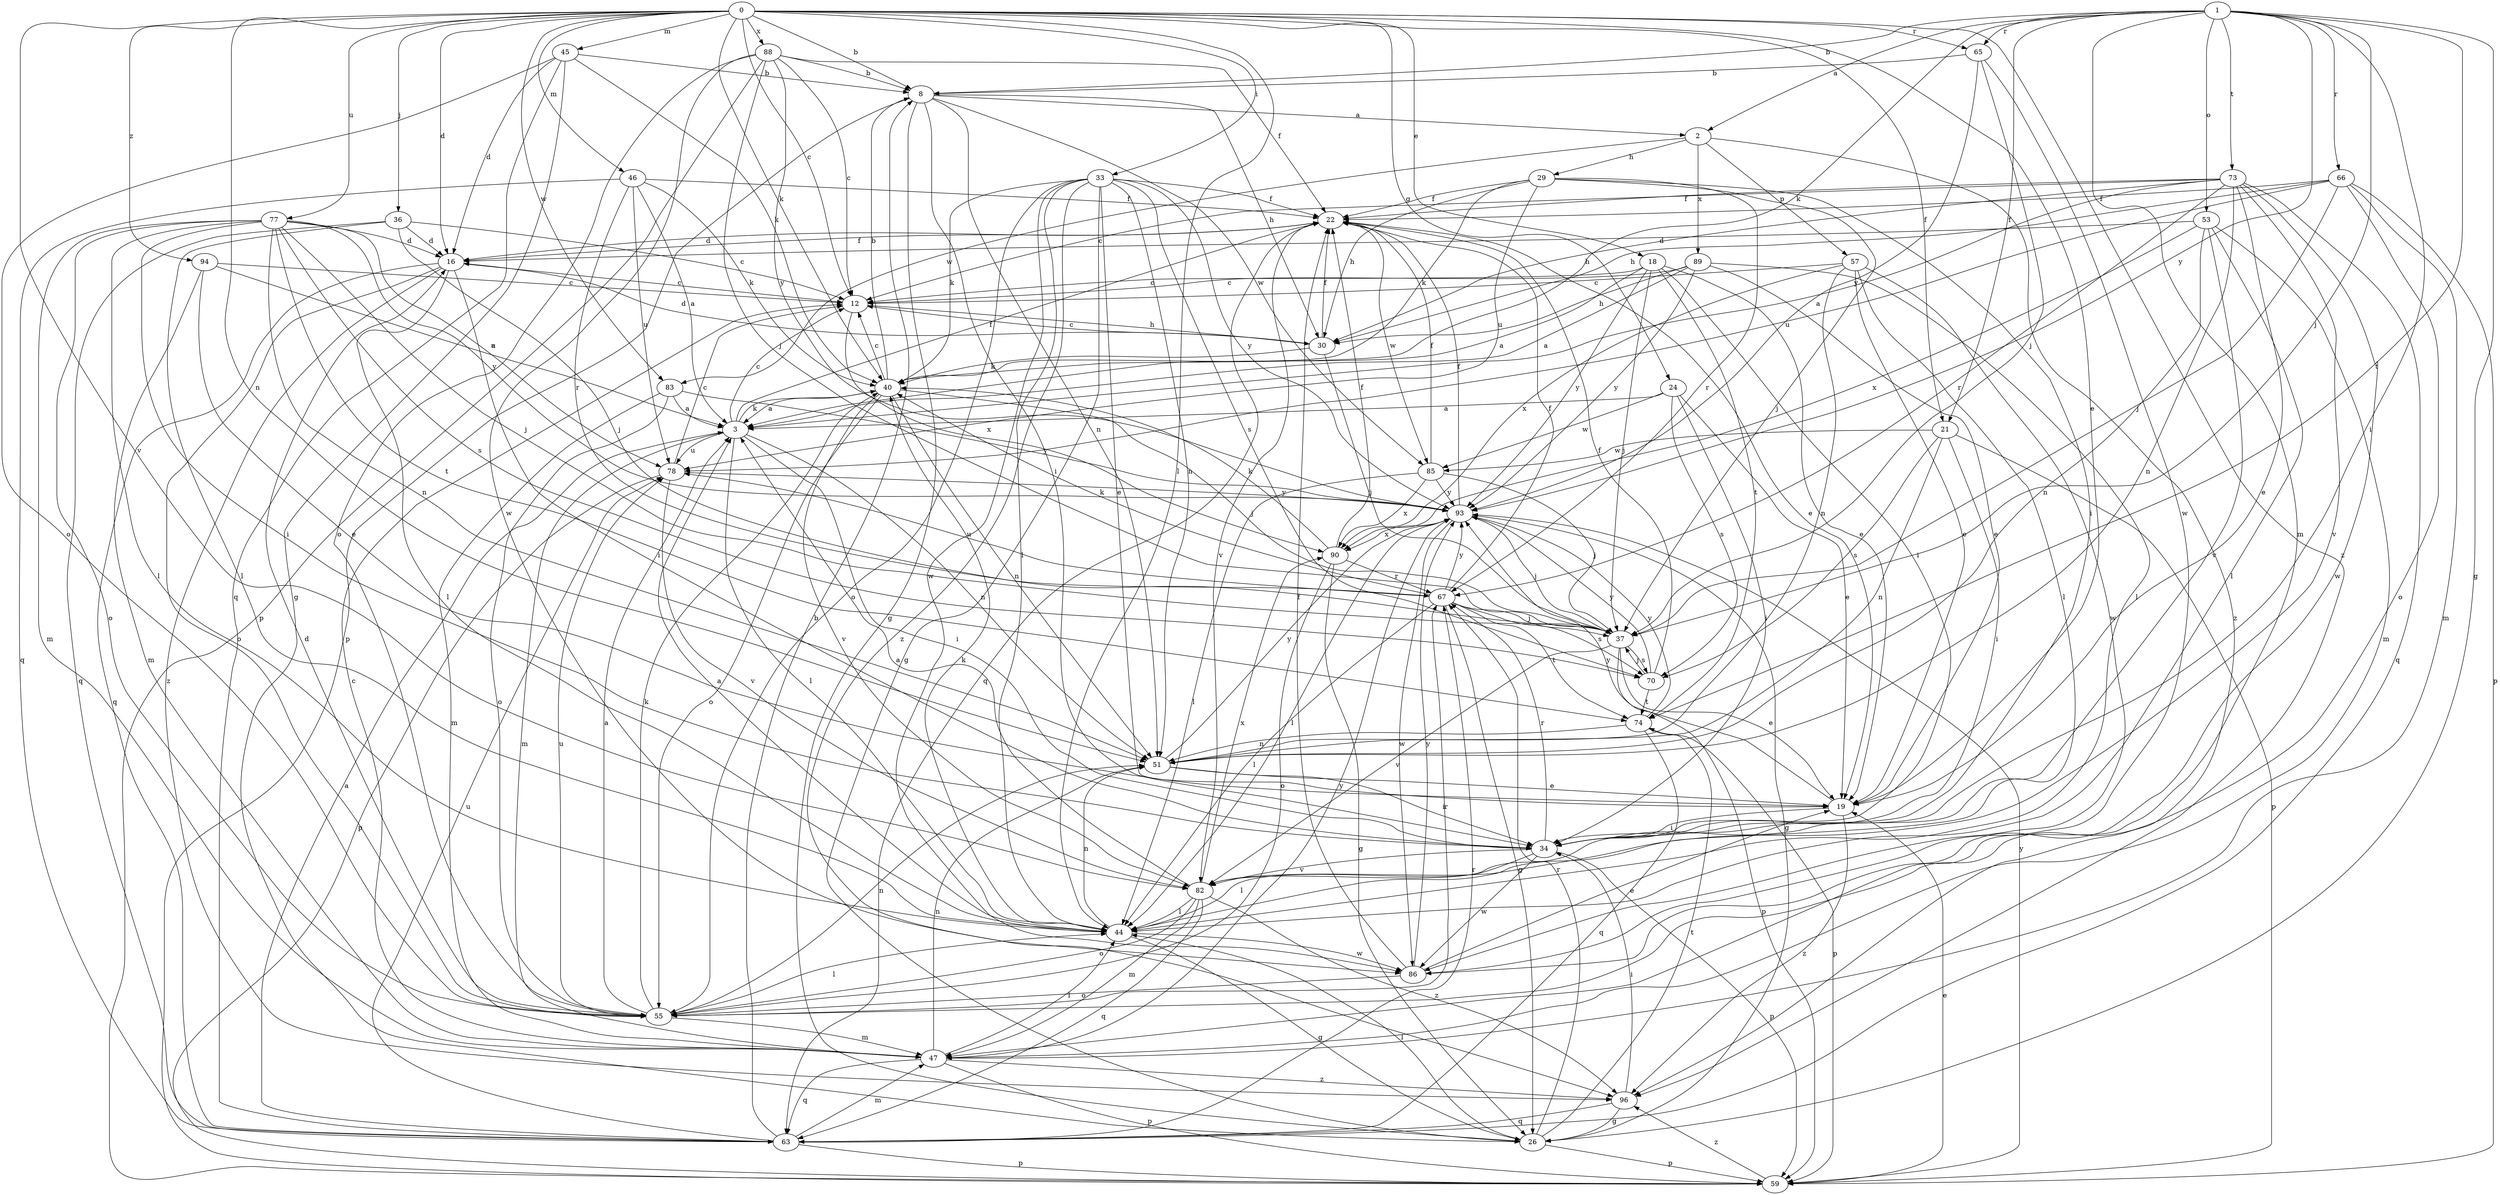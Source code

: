 strict digraph  {
0;
1;
2;
3;
8;
12;
16;
18;
19;
21;
22;
24;
26;
29;
30;
33;
34;
36;
37;
40;
44;
45;
46;
47;
51;
53;
55;
57;
59;
63;
65;
66;
67;
70;
73;
74;
77;
78;
82;
83;
85;
86;
88;
89;
90;
93;
94;
96;
0 -> 8  [label=b];
0 -> 12  [label=c];
0 -> 16  [label=d];
0 -> 18  [label=e];
0 -> 19  [label=e];
0 -> 21  [label=f];
0 -> 24  [label=g];
0 -> 33  [label=i];
0 -> 36  [label=j];
0 -> 40  [label=k];
0 -> 44  [label=l];
0 -> 45  [label=m];
0 -> 46  [label=m];
0 -> 51  [label=n];
0 -> 65  [label=r];
0 -> 77  [label=u];
0 -> 82  [label=v];
0 -> 83  [label=w];
0 -> 88  [label=x];
0 -> 94  [label=z];
0 -> 96  [label=z];
1 -> 2  [label=a];
1 -> 8  [label=b];
1 -> 21  [label=f];
1 -> 26  [label=g];
1 -> 34  [label=i];
1 -> 37  [label=j];
1 -> 40  [label=k];
1 -> 47  [label=m];
1 -> 53  [label=o];
1 -> 65  [label=r];
1 -> 66  [label=r];
1 -> 73  [label=t];
1 -> 74  [label=t];
1 -> 93  [label=y];
2 -> 29  [label=h];
2 -> 57  [label=p];
2 -> 83  [label=w];
2 -> 89  [label=x];
2 -> 96  [label=z];
3 -> 12  [label=c];
3 -> 22  [label=f];
3 -> 34  [label=i];
3 -> 40  [label=k];
3 -> 44  [label=l];
3 -> 47  [label=m];
3 -> 51  [label=n];
3 -> 78  [label=u];
8 -> 2  [label=a];
8 -> 26  [label=g];
8 -> 30  [label=h];
8 -> 34  [label=i];
8 -> 51  [label=n];
8 -> 59  [label=p];
8 -> 85  [label=w];
12 -> 30  [label=h];
12 -> 90  [label=x];
16 -> 12  [label=c];
16 -> 22  [label=f];
16 -> 34  [label=i];
16 -> 44  [label=l];
16 -> 55  [label=o];
16 -> 63  [label=q];
16 -> 96  [label=z];
18 -> 3  [label=a];
18 -> 12  [label=c];
18 -> 19  [label=e];
18 -> 34  [label=i];
18 -> 37  [label=j];
18 -> 74  [label=t];
18 -> 93  [label=y];
19 -> 34  [label=i];
19 -> 93  [label=y];
19 -> 96  [label=z];
21 -> 34  [label=i];
21 -> 51  [label=n];
21 -> 59  [label=p];
21 -> 70  [label=s];
21 -> 85  [label=w];
22 -> 16  [label=d];
22 -> 19  [label=e];
22 -> 63  [label=q];
22 -> 82  [label=v];
22 -> 85  [label=w];
24 -> 3  [label=a];
24 -> 19  [label=e];
24 -> 34  [label=i];
24 -> 70  [label=s];
24 -> 85  [label=w];
26 -> 44  [label=l];
26 -> 59  [label=p];
26 -> 67  [label=r];
26 -> 74  [label=t];
29 -> 22  [label=f];
29 -> 30  [label=h];
29 -> 34  [label=i];
29 -> 37  [label=j];
29 -> 40  [label=k];
29 -> 67  [label=r];
29 -> 78  [label=u];
30 -> 12  [label=c];
30 -> 16  [label=d];
30 -> 22  [label=f];
30 -> 37  [label=j];
30 -> 40  [label=k];
33 -> 19  [label=e];
33 -> 22  [label=f];
33 -> 26  [label=g];
33 -> 40  [label=k];
33 -> 44  [label=l];
33 -> 51  [label=n];
33 -> 55  [label=o];
33 -> 70  [label=s];
33 -> 86  [label=w];
33 -> 93  [label=y];
33 -> 96  [label=z];
34 -> 44  [label=l];
34 -> 59  [label=p];
34 -> 67  [label=r];
34 -> 82  [label=v];
34 -> 86  [label=w];
36 -> 12  [label=c];
36 -> 16  [label=d];
36 -> 37  [label=j];
36 -> 44  [label=l];
36 -> 63  [label=q];
37 -> 19  [label=e];
37 -> 59  [label=p];
37 -> 70  [label=s];
37 -> 82  [label=v];
40 -> 3  [label=a];
40 -> 8  [label=b];
40 -> 12  [label=c];
40 -> 37  [label=j];
40 -> 51  [label=n];
40 -> 55  [label=o];
40 -> 82  [label=v];
44 -> 3  [label=a];
44 -> 26  [label=g];
44 -> 40  [label=k];
44 -> 51  [label=n];
44 -> 86  [label=w];
45 -> 8  [label=b];
45 -> 16  [label=d];
45 -> 26  [label=g];
45 -> 40  [label=k];
45 -> 55  [label=o];
45 -> 63  [label=q];
46 -> 3  [label=a];
46 -> 22  [label=f];
46 -> 40  [label=k];
46 -> 63  [label=q];
46 -> 67  [label=r];
46 -> 78  [label=u];
47 -> 12  [label=c];
47 -> 44  [label=l];
47 -> 51  [label=n];
47 -> 59  [label=p];
47 -> 63  [label=q];
47 -> 93  [label=y];
47 -> 96  [label=z];
51 -> 19  [label=e];
51 -> 34  [label=i];
51 -> 93  [label=y];
53 -> 16  [label=d];
53 -> 44  [label=l];
53 -> 47  [label=m];
53 -> 51  [label=n];
53 -> 82  [label=v];
53 -> 90  [label=x];
55 -> 3  [label=a];
55 -> 16  [label=d];
55 -> 40  [label=k];
55 -> 44  [label=l];
55 -> 47  [label=m];
55 -> 51  [label=n];
55 -> 67  [label=r];
55 -> 78  [label=u];
57 -> 12  [label=c];
57 -> 19  [label=e];
57 -> 44  [label=l];
57 -> 51  [label=n];
57 -> 86  [label=w];
57 -> 90  [label=x];
59 -> 19  [label=e];
59 -> 93  [label=y];
59 -> 96  [label=z];
63 -> 3  [label=a];
63 -> 8  [label=b];
63 -> 47  [label=m];
63 -> 59  [label=p];
63 -> 67  [label=r];
63 -> 78  [label=u];
65 -> 8  [label=b];
65 -> 37  [label=j];
65 -> 86  [label=w];
65 -> 93  [label=y];
66 -> 22  [label=f];
66 -> 30  [label=h];
66 -> 37  [label=j];
66 -> 47  [label=m];
66 -> 55  [label=o];
66 -> 59  [label=p];
66 -> 78  [label=u];
67 -> 22  [label=f];
67 -> 26  [label=g];
67 -> 37  [label=j];
67 -> 40  [label=k];
67 -> 44  [label=l];
67 -> 70  [label=s];
67 -> 74  [label=t];
67 -> 78  [label=u];
67 -> 93  [label=y];
70 -> 22  [label=f];
70 -> 37  [label=j];
70 -> 74  [label=t];
70 -> 93  [label=y];
73 -> 3  [label=a];
73 -> 12  [label=c];
73 -> 19  [label=e];
73 -> 22  [label=f];
73 -> 30  [label=h];
73 -> 51  [label=n];
73 -> 63  [label=q];
73 -> 67  [label=r];
73 -> 82  [label=v];
73 -> 86  [label=w];
74 -> 51  [label=n];
74 -> 59  [label=p];
74 -> 63  [label=q];
74 -> 93  [label=y];
77 -> 16  [label=d];
77 -> 34  [label=i];
77 -> 37  [label=j];
77 -> 44  [label=l];
77 -> 47  [label=m];
77 -> 51  [label=n];
77 -> 55  [label=o];
77 -> 70  [label=s];
77 -> 74  [label=t];
77 -> 78  [label=u];
77 -> 93  [label=y];
78 -> 12  [label=c];
78 -> 59  [label=p];
78 -> 82  [label=v];
78 -> 93  [label=y];
82 -> 3  [label=a];
82 -> 44  [label=l];
82 -> 47  [label=m];
82 -> 55  [label=o];
82 -> 63  [label=q];
82 -> 90  [label=x];
82 -> 96  [label=z];
83 -> 3  [label=a];
83 -> 47  [label=m];
83 -> 55  [label=o];
83 -> 93  [label=y];
85 -> 22  [label=f];
85 -> 37  [label=j];
85 -> 44  [label=l];
85 -> 90  [label=x];
85 -> 93  [label=y];
86 -> 19  [label=e];
86 -> 22  [label=f];
86 -> 55  [label=o];
86 -> 93  [label=y];
88 -> 8  [label=b];
88 -> 12  [label=c];
88 -> 22  [label=f];
88 -> 37  [label=j];
88 -> 55  [label=o];
88 -> 59  [label=p];
88 -> 86  [label=w];
88 -> 93  [label=y];
89 -> 3  [label=a];
89 -> 12  [label=c];
89 -> 19  [label=e];
89 -> 30  [label=h];
89 -> 44  [label=l];
89 -> 93  [label=y];
90 -> 22  [label=f];
90 -> 26  [label=g];
90 -> 40  [label=k];
90 -> 55  [label=o];
90 -> 67  [label=r];
93 -> 22  [label=f];
93 -> 26  [label=g];
93 -> 37  [label=j];
93 -> 44  [label=l];
93 -> 86  [label=w];
93 -> 90  [label=x];
94 -> 3  [label=a];
94 -> 12  [label=c];
94 -> 19  [label=e];
94 -> 47  [label=m];
96 -> 26  [label=g];
96 -> 34  [label=i];
96 -> 63  [label=q];
}
